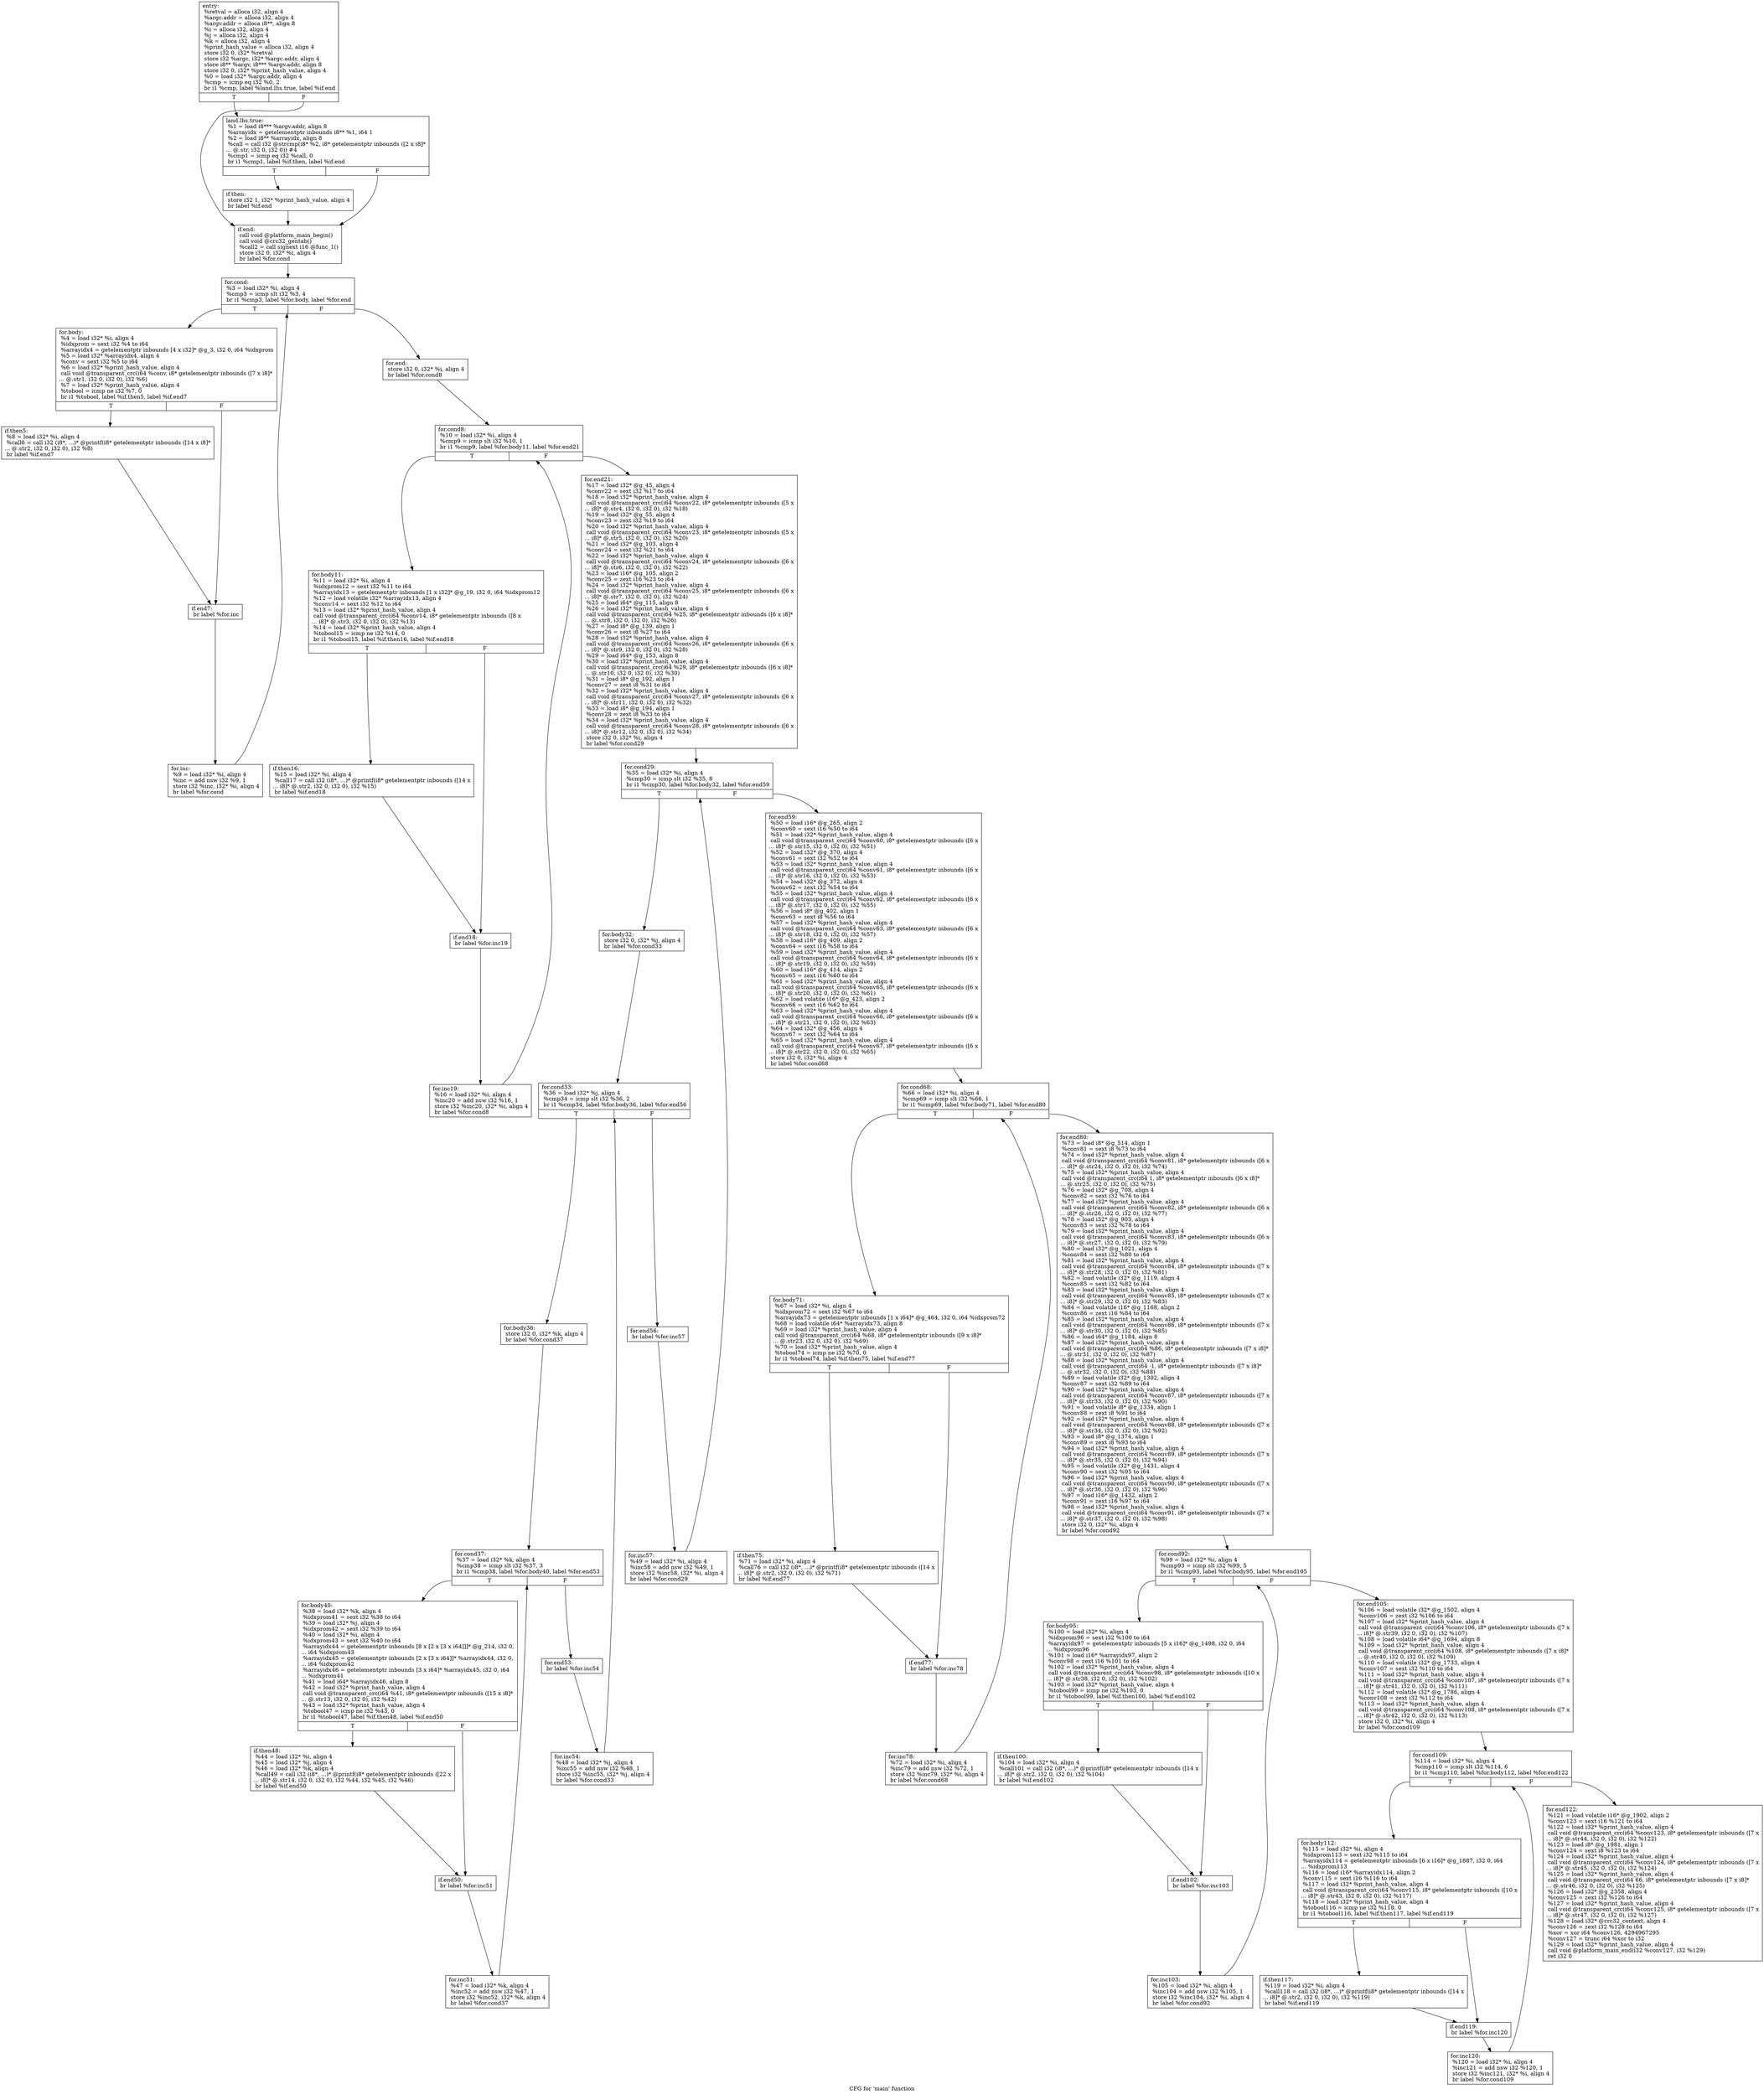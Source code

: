 digraph "CFG for 'main' function" {
	label="CFG for 'main' function";

	Node0xb9ffd60 [shape=record,label="{entry:\l  %retval = alloca i32, align 4\l  %argc.addr = alloca i32, align 4\l  %argv.addr = alloca i8**, align 8\l  %i = alloca i32, align 4\l  %j = alloca i32, align 4\l  %k = alloca i32, align 4\l  %print_hash_value = alloca i32, align 4\l  store i32 0, i32* %retval\l  store i32 %argc, i32* %argc.addr, align 4\l  store i8** %argv, i8*** %argv.addr, align 8\l  store i32 0, i32* %print_hash_value, align 4\l  %0 = load i32* %argc.addr, align 4\l  %cmp = icmp eq i32 %0, 2\l  br i1 %cmp, label %land.lhs.true, label %if.end\l|{<s0>T|<s1>F}}"];
	Node0xb9ffd60:s0 -> Node0xb9ffd90;
	Node0xb9ffd60:s1 -> Node0xba138b0;
	Node0xb9ffd90 [shape=record,label="{land.lhs.true:                                    \l  %1 = load i8*** %argv.addr, align 8\l  %arrayidx = getelementptr inbounds i8** %1, i64 1\l  %2 = load i8** %arrayidx, align 8\l  %call = call i32 @strcmp(i8* %2, i8* getelementptr inbounds ([2 x i8]*\l... @.str, i32 0, i32 0)) #4\l  %cmp1 = icmp eq i32 %call, 0\l  br i1 %cmp1, label %if.then, label %if.end\l|{<s0>T|<s1>F}}"];
	Node0xb9ffd90:s0 -> Node0xb9ffdc0;
	Node0xb9ffd90:s1 -> Node0xba138b0;
	Node0xb9ffdc0 [shape=record,label="{if.then:                                          \l  store i32 1, i32* %print_hash_value, align 4\l  br label %if.end\l}"];
	Node0xb9ffdc0 -> Node0xba138b0;
	Node0xba138b0 [shape=record,label="{if.end:                                           \l  call void @platform_main_begin()\l  call void @crc32_gentab()\l  %call2 = call signext i16 @func_1()\l  store i32 0, i32* %i, align 4\l  br label %for.cond\l}"];
	Node0xba138b0 -> Node0xb9ffdf0;
	Node0xb9ffdf0 [shape=record,label="{for.cond:                                         \l  %3 = load i32* %i, align 4\l  %cmp3 = icmp slt i32 %3, 4\l  br i1 %cmp3, label %for.body, label %for.end\l|{<s0>T|<s1>F}}"];
	Node0xb9ffdf0:s0 -> Node0xba0c6d0;
	Node0xb9ffdf0:s1 -> Node0xba0c790;
	Node0xba0c6d0 [shape=record,label="{for.body:                                         \l  %4 = load i32* %i, align 4\l  %idxprom = sext i32 %4 to i64\l  %arrayidx4 = getelementptr inbounds [4 x i32]* @g_3, i32 0, i64 %idxprom\l  %5 = load i32* %arrayidx4, align 4\l  %conv = sext i32 %5 to i64\l  %6 = load i32* %print_hash_value, align 4\l  call void @transparent_crc(i64 %conv, i8* getelementptr inbounds ([7 x i8]*\l... @.str1, i32 0, i32 0), i32 %6)\l  %7 = load i32* %print_hash_value, align 4\l  %tobool = icmp ne i32 %7, 0\l  br i1 %tobool, label %if.then5, label %if.end7\l|{<s0>T|<s1>F}}"];
	Node0xba0c6d0:s0 -> Node0xba0c700;
	Node0xba0c6d0:s1 -> Node0xba0c730;
	Node0xba0c700 [shape=record,label="{if.then5:                                         \l  %8 = load i32* %i, align 4\l  %call6 = call i32 (i8*, ...)* @printf(i8* getelementptr inbounds ([14 x i8]*\l... @.str2, i32 0, i32 0), i32 %8)\l  br label %if.end7\l}"];
	Node0xba0c700 -> Node0xba0c730;
	Node0xba0c730 [shape=record,label="{if.end7:                                          \l  br label %for.inc\l}"];
	Node0xba0c730 -> Node0xba0c760;
	Node0xba0c760 [shape=record,label="{for.inc:                                          \l  %9 = load i32* %i, align 4\l  %inc = add nsw i32 %9, 1\l  store i32 %inc, i32* %i, align 4\l  br label %for.cond\l}"];
	Node0xba0c760 -> Node0xb9ffdf0;
	Node0xba0c790 [shape=record,label="{for.end:                                          \l  store i32 0, i32* %i, align 4\l  br label %for.cond8\l}"];
	Node0xba0c790 -> Node0xba0c7c0;
	Node0xba0c7c0 [shape=record,label="{for.cond8:                                        \l  %10 = load i32* %i, align 4\l  %cmp9 = icmp slt i32 %10, 1\l  br i1 %cmp9, label %for.body11, label %for.end21\l|{<s0>T|<s1>F}}"];
	Node0xba0c7c0:s0 -> Node0xba0c7f0;
	Node0xba0c7c0:s1 -> Node0xba0c8b0;
	Node0xba0c7f0 [shape=record,label="{for.body11:                                       \l  %11 = load i32* %i, align 4\l  %idxprom12 = sext i32 %11 to i64\l  %arrayidx13 = getelementptr inbounds [1 x i32]* @g_19, i32 0, i64 %idxprom12\l  %12 = load volatile i32* %arrayidx13, align 4\l  %conv14 = sext i32 %12 to i64\l  %13 = load i32* %print_hash_value, align 4\l  call void @transparent_crc(i64 %conv14, i8* getelementptr inbounds ([8 x\l... i8]* @.str3, i32 0, i32 0), i32 %13)\l  %14 = load i32* %print_hash_value, align 4\l  %tobool15 = icmp ne i32 %14, 0\l  br i1 %tobool15, label %if.then16, label %if.end18\l|{<s0>T|<s1>F}}"];
	Node0xba0c7f0:s0 -> Node0xba0c820;
	Node0xba0c7f0:s1 -> Node0xba0c850;
	Node0xba0c820 [shape=record,label="{if.then16:                                        \l  %15 = load i32* %i, align 4\l  %call17 = call i32 (i8*, ...)* @printf(i8* getelementptr inbounds ([14 x\l... i8]* @.str2, i32 0, i32 0), i32 %15)\l  br label %if.end18\l}"];
	Node0xba0c820 -> Node0xba0c850;
	Node0xba0c850 [shape=record,label="{if.end18:                                         \l  br label %for.inc19\l}"];
	Node0xba0c850 -> Node0xba0c880;
	Node0xba0c880 [shape=record,label="{for.inc19:                                        \l  %16 = load i32* %i, align 4\l  %inc20 = add nsw i32 %16, 1\l  store i32 %inc20, i32* %i, align 4\l  br label %for.cond8\l}"];
	Node0xba0c880 -> Node0xba0c7c0;
	Node0xba0c8b0 [shape=record,label="{for.end21:                                        \l  %17 = load i32* @g_45, align 4\l  %conv22 = sext i32 %17 to i64\l  %18 = load i32* %print_hash_value, align 4\l  call void @transparent_crc(i64 %conv22, i8* getelementptr inbounds ([5 x\l... i8]* @.str4, i32 0, i32 0), i32 %18)\l  %19 = load i32* @g_55, align 4\l  %conv23 = zext i32 %19 to i64\l  %20 = load i32* %print_hash_value, align 4\l  call void @transparent_crc(i64 %conv23, i8* getelementptr inbounds ([5 x\l... i8]* @.str5, i32 0, i32 0), i32 %20)\l  %21 = load i32* @g_103, align 4\l  %conv24 = sext i32 %21 to i64\l  %22 = load i32* %print_hash_value, align 4\l  call void @transparent_crc(i64 %conv24, i8* getelementptr inbounds ([6 x\l... i8]* @.str6, i32 0, i32 0), i32 %22)\l  %23 = load i16* @g_105, align 2\l  %conv25 = zext i16 %23 to i64\l  %24 = load i32* %print_hash_value, align 4\l  call void @transparent_crc(i64 %conv25, i8* getelementptr inbounds ([6 x\l... i8]* @.str7, i32 0, i32 0), i32 %24)\l  %25 = load i64* @g_115, align 8\l  %26 = load i32* %print_hash_value, align 4\l  call void @transparent_crc(i64 %25, i8* getelementptr inbounds ([6 x i8]*\l... @.str8, i32 0, i32 0), i32 %26)\l  %27 = load i8* @g_139, align 1\l  %conv26 = sext i8 %27 to i64\l  %28 = load i32* %print_hash_value, align 4\l  call void @transparent_crc(i64 %conv26, i8* getelementptr inbounds ([6 x\l... i8]* @.str9, i32 0, i32 0), i32 %28)\l  %29 = load i64* @g_153, align 8\l  %30 = load i32* %print_hash_value, align 4\l  call void @transparent_crc(i64 %29, i8* getelementptr inbounds ([6 x i8]*\l... @.str10, i32 0, i32 0), i32 %30)\l  %31 = load i8* @g_192, align 1\l  %conv27 = zext i8 %31 to i64\l  %32 = load i32* %print_hash_value, align 4\l  call void @transparent_crc(i64 %conv27, i8* getelementptr inbounds ([6 x\l... i8]* @.str11, i32 0, i32 0), i32 %32)\l  %33 = load i8* @g_194, align 1\l  %conv28 = zext i8 %33 to i64\l  %34 = load i32* %print_hash_value, align 4\l  call void @transparent_crc(i64 %conv28, i8* getelementptr inbounds ([6 x\l... i8]* @.str12, i32 0, i32 0), i32 %34)\l  store i32 0, i32* %i, align 4\l  br label %for.cond29\l}"];
	Node0xba0c8b0 -> Node0xba0c8e0;
	Node0xba0c8e0 [shape=record,label="{for.cond29:                                       \l  %35 = load i32* %i, align 4\l  %cmp30 = icmp slt i32 %35, 8\l  br i1 %cmp30, label %for.body32, label %for.end59\l|{<s0>T|<s1>F}}"];
	Node0xba0c8e0:s0 -> Node0xba0c910;
	Node0xba0c8e0:s1 -> Node0xba0cb50;
	Node0xba0c910 [shape=record,label="{for.body32:                                       \l  store i32 0, i32* %j, align 4\l  br label %for.cond33\l}"];
	Node0xba0c910 -> Node0xba0c940;
	Node0xba0c940 [shape=record,label="{for.cond33:                                       \l  %36 = load i32* %j, align 4\l  %cmp34 = icmp slt i32 %36, 2\l  br i1 %cmp34, label %for.body36, label %for.end56\l|{<s0>T|<s1>F}}"];
	Node0xba0c940:s0 -> Node0xba0c970;
	Node0xba0c940:s1 -> Node0xba0caf0;
	Node0xba0c970 [shape=record,label="{for.body36:                                       \l  store i32 0, i32* %k, align 4\l  br label %for.cond37\l}"];
	Node0xba0c970 -> Node0xba0c9a0;
	Node0xba0c9a0 [shape=record,label="{for.cond37:                                       \l  %37 = load i32* %k, align 4\l  %cmp38 = icmp slt i32 %37, 3\l  br i1 %cmp38, label %for.body40, label %for.end53\l|{<s0>T|<s1>F}}"];
	Node0xba0c9a0:s0 -> Node0xba0c9d0;
	Node0xba0c9a0:s1 -> Node0xba0ca90;
	Node0xba0c9d0 [shape=record,label="{for.body40:                                       \l  %38 = load i32* %k, align 4\l  %idxprom41 = sext i32 %38 to i64\l  %39 = load i32* %j, align 4\l  %idxprom42 = sext i32 %39 to i64\l  %40 = load i32* %i, align 4\l  %idxprom43 = sext i32 %40 to i64\l  %arrayidx44 = getelementptr inbounds [8 x [2 x [3 x i64]]]* @g_214, i32 0,\l... i64 %idxprom43\l  %arrayidx45 = getelementptr inbounds [2 x [3 x i64]]* %arrayidx44, i32 0,\l... i64 %idxprom42\l  %arrayidx46 = getelementptr inbounds [3 x i64]* %arrayidx45, i32 0, i64\l... %idxprom41\l  %41 = load i64* %arrayidx46, align 8\l  %42 = load i32* %print_hash_value, align 4\l  call void @transparent_crc(i64 %41, i8* getelementptr inbounds ([15 x i8]*\l... @.str13, i32 0, i32 0), i32 %42)\l  %43 = load i32* %print_hash_value, align 4\l  %tobool47 = icmp ne i32 %43, 0\l  br i1 %tobool47, label %if.then48, label %if.end50\l|{<s0>T|<s1>F}}"];
	Node0xba0c9d0:s0 -> Node0xba0ca00;
	Node0xba0c9d0:s1 -> Node0xba0ca30;
	Node0xba0ca00 [shape=record,label="{if.then48:                                        \l  %44 = load i32* %i, align 4\l  %45 = load i32* %j, align 4\l  %46 = load i32* %k, align 4\l  %call49 = call i32 (i8*, ...)* @printf(i8* getelementptr inbounds ([22 x\l... i8]* @.str14, i32 0, i32 0), i32 %44, i32 %45, i32 %46)\l  br label %if.end50\l}"];
	Node0xba0ca00 -> Node0xba0ca30;
	Node0xba0ca30 [shape=record,label="{if.end50:                                         \l  br label %for.inc51\l}"];
	Node0xba0ca30 -> Node0xba0ca60;
	Node0xba0ca60 [shape=record,label="{for.inc51:                                        \l  %47 = load i32* %k, align 4\l  %inc52 = add nsw i32 %47, 1\l  store i32 %inc52, i32* %k, align 4\l  br label %for.cond37\l}"];
	Node0xba0ca60 -> Node0xba0c9a0;
	Node0xba0ca90 [shape=record,label="{for.end53:                                        \l  br label %for.inc54\l}"];
	Node0xba0ca90 -> Node0xba0cac0;
	Node0xba0cac0 [shape=record,label="{for.inc54:                                        \l  %48 = load i32* %j, align 4\l  %inc55 = add nsw i32 %48, 1\l  store i32 %inc55, i32* %j, align 4\l  br label %for.cond33\l}"];
	Node0xba0cac0 -> Node0xba0c940;
	Node0xba0caf0 [shape=record,label="{for.end56:                                        \l  br label %for.inc57\l}"];
	Node0xba0caf0 -> Node0xba0cb20;
	Node0xba0cb20 [shape=record,label="{for.inc57:                                        \l  %49 = load i32* %i, align 4\l  %inc58 = add nsw i32 %49, 1\l  store i32 %inc58, i32* %i, align 4\l  br label %for.cond29\l}"];
	Node0xba0cb20 -> Node0xba0c8e0;
	Node0xba0cb50 [shape=record,label="{for.end59:                                        \l  %50 = load i16* @g_265, align 2\l  %conv60 = sext i16 %50 to i64\l  %51 = load i32* %print_hash_value, align 4\l  call void @transparent_crc(i64 %conv60, i8* getelementptr inbounds ([6 x\l... i8]* @.str15, i32 0, i32 0), i32 %51)\l  %52 = load i32* @g_370, align 4\l  %conv61 = sext i32 %52 to i64\l  %53 = load i32* %print_hash_value, align 4\l  call void @transparent_crc(i64 %conv61, i8* getelementptr inbounds ([6 x\l... i8]* @.str16, i32 0, i32 0), i32 %53)\l  %54 = load i32* @g_372, align 4\l  %conv62 = zext i32 %54 to i64\l  %55 = load i32* %print_hash_value, align 4\l  call void @transparent_crc(i64 %conv62, i8* getelementptr inbounds ([6 x\l... i8]* @.str17, i32 0, i32 0), i32 %55)\l  %56 = load i8* @g_402, align 1\l  %conv63 = zext i8 %56 to i64\l  %57 = load i32* %print_hash_value, align 4\l  call void @transparent_crc(i64 %conv63, i8* getelementptr inbounds ([6 x\l... i8]* @.str18, i32 0, i32 0), i32 %57)\l  %58 = load i16* @g_409, align 2\l  %conv64 = sext i16 %58 to i64\l  %59 = load i32* %print_hash_value, align 4\l  call void @transparent_crc(i64 %conv64, i8* getelementptr inbounds ([6 x\l... i8]* @.str19, i32 0, i32 0), i32 %59)\l  %60 = load i16* @g_414, align 2\l  %conv65 = zext i16 %60 to i64\l  %61 = load i32* %print_hash_value, align 4\l  call void @transparent_crc(i64 %conv65, i8* getelementptr inbounds ([6 x\l... i8]* @.str20, i32 0, i32 0), i32 %61)\l  %62 = load volatile i16* @g_423, align 2\l  %conv66 = sext i16 %62 to i64\l  %63 = load i32* %print_hash_value, align 4\l  call void @transparent_crc(i64 %conv66, i8* getelementptr inbounds ([6 x\l... i8]* @.str21, i32 0, i32 0), i32 %63)\l  %64 = load i32* @g_456, align 4\l  %conv67 = zext i32 %64 to i64\l  %65 = load i32* %print_hash_value, align 4\l  call void @transparent_crc(i64 %conv67, i8* getelementptr inbounds ([6 x\l... i8]* @.str22, i32 0, i32 0), i32 %65)\l  store i32 0, i32* %i, align 4\l  br label %for.cond68\l}"];
	Node0xba0cb50 -> Node0xba0cb80;
	Node0xba0cb80 [shape=record,label="{for.cond68:                                       \l  %66 = load i32* %i, align 4\l  %cmp69 = icmp slt i32 %66, 1\l  br i1 %cmp69, label %for.body71, label %for.end80\l|{<s0>T|<s1>F}}"];
	Node0xba0cb80:s0 -> Node0xba0cbb0;
	Node0xba0cb80:s1 -> Node0xba0cc70;
	Node0xba0cbb0 [shape=record,label="{for.body71:                                       \l  %67 = load i32* %i, align 4\l  %idxprom72 = sext i32 %67 to i64\l  %arrayidx73 = getelementptr inbounds [1 x i64]* @g_464, i32 0, i64 %idxprom72\l  %68 = load volatile i64* %arrayidx73, align 8\l  %69 = load i32* %print_hash_value, align 4\l  call void @transparent_crc(i64 %68, i8* getelementptr inbounds ([9 x i8]*\l... @.str23, i32 0, i32 0), i32 %69)\l  %70 = load i32* %print_hash_value, align 4\l  %tobool74 = icmp ne i32 %70, 0\l  br i1 %tobool74, label %if.then75, label %if.end77\l|{<s0>T|<s1>F}}"];
	Node0xba0cbb0:s0 -> Node0xba0cbe0;
	Node0xba0cbb0:s1 -> Node0xba0cc10;
	Node0xba0cbe0 [shape=record,label="{if.then75:                                        \l  %71 = load i32* %i, align 4\l  %call76 = call i32 (i8*, ...)* @printf(i8* getelementptr inbounds ([14 x\l... i8]* @.str2, i32 0, i32 0), i32 %71)\l  br label %if.end77\l}"];
	Node0xba0cbe0 -> Node0xba0cc10;
	Node0xba0cc10 [shape=record,label="{if.end77:                                         \l  br label %for.inc78\l}"];
	Node0xba0cc10 -> Node0xba0cc40;
	Node0xba0cc40 [shape=record,label="{for.inc78:                                        \l  %72 = load i32* %i, align 4\l  %inc79 = add nsw i32 %72, 1\l  store i32 %inc79, i32* %i, align 4\l  br label %for.cond68\l}"];
	Node0xba0cc40 -> Node0xba0cb80;
	Node0xba0cc70 [shape=record,label="{for.end80:                                        \l  %73 = load i8* @g_514, align 1\l  %conv81 = sext i8 %73 to i64\l  %74 = load i32* %print_hash_value, align 4\l  call void @transparent_crc(i64 %conv81, i8* getelementptr inbounds ([6 x\l... i8]* @.str24, i32 0, i32 0), i32 %74)\l  %75 = load i32* %print_hash_value, align 4\l  call void @transparent_crc(i64 1, i8* getelementptr inbounds ([6 x i8]*\l... @.str25, i32 0, i32 0), i32 %75)\l  %76 = load i32* @g_708, align 4\l  %conv82 = sext i32 %76 to i64\l  %77 = load i32* %print_hash_value, align 4\l  call void @transparent_crc(i64 %conv82, i8* getelementptr inbounds ([6 x\l... i8]* @.str26, i32 0, i32 0), i32 %77)\l  %78 = load i32* @g_903, align 4\l  %conv83 = sext i32 %78 to i64\l  %79 = load i32* %print_hash_value, align 4\l  call void @transparent_crc(i64 %conv83, i8* getelementptr inbounds ([6 x\l... i8]* @.str27, i32 0, i32 0), i32 %79)\l  %80 = load i32* @g_1021, align 4\l  %conv84 = sext i32 %80 to i64\l  %81 = load i32* %print_hash_value, align 4\l  call void @transparent_crc(i64 %conv84, i8* getelementptr inbounds ([7 x\l... i8]* @.str28, i32 0, i32 0), i32 %81)\l  %82 = load volatile i32* @g_1119, align 4\l  %conv85 = sext i32 %82 to i64\l  %83 = load i32* %print_hash_value, align 4\l  call void @transparent_crc(i64 %conv85, i8* getelementptr inbounds ([7 x\l... i8]* @.str29, i32 0, i32 0), i32 %83)\l  %84 = load volatile i16* @g_1168, align 2\l  %conv86 = zext i16 %84 to i64\l  %85 = load i32* %print_hash_value, align 4\l  call void @transparent_crc(i64 %conv86, i8* getelementptr inbounds ([7 x\l... i8]* @.str30, i32 0, i32 0), i32 %85)\l  %86 = load i64* @g_1184, align 8\l  %87 = load i32* %print_hash_value, align 4\l  call void @transparent_crc(i64 %86, i8* getelementptr inbounds ([7 x i8]*\l... @.str31, i32 0, i32 0), i32 %87)\l  %88 = load i32* %print_hash_value, align 4\l  call void @transparent_crc(i64 -1, i8* getelementptr inbounds ([7 x i8]*\l... @.str32, i32 0, i32 0), i32 %88)\l  %89 = load volatile i32* @g_1302, align 4\l  %conv87 = sext i32 %89 to i64\l  %90 = load i32* %print_hash_value, align 4\l  call void @transparent_crc(i64 %conv87, i8* getelementptr inbounds ([7 x\l... i8]* @.str33, i32 0, i32 0), i32 %90)\l  %91 = load volatile i8* @g_1334, align 1\l  %conv88 = zext i8 %91 to i64\l  %92 = load i32* %print_hash_value, align 4\l  call void @transparent_crc(i64 %conv88, i8* getelementptr inbounds ([7 x\l... i8]* @.str34, i32 0, i32 0), i32 %92)\l  %93 = load i8* @g_1374, align 1\l  %conv89 = zext i8 %93 to i64\l  %94 = load i32* %print_hash_value, align 4\l  call void @transparent_crc(i64 %conv89, i8* getelementptr inbounds ([7 x\l... i8]* @.str35, i32 0, i32 0), i32 %94)\l  %95 = load volatile i32* @g_1431, align 4\l  %conv90 = sext i32 %95 to i64\l  %96 = load i32* %print_hash_value, align 4\l  call void @transparent_crc(i64 %conv90, i8* getelementptr inbounds ([7 x\l... i8]* @.str36, i32 0, i32 0), i32 %96)\l  %97 = load i16* @g_1432, align 2\l  %conv91 = zext i16 %97 to i64\l  %98 = load i32* %print_hash_value, align 4\l  call void @transparent_crc(i64 %conv91, i8* getelementptr inbounds ([7 x\l... i8]* @.str37, i32 0, i32 0), i32 %98)\l  store i32 0, i32* %i, align 4\l  br label %for.cond92\l}"];
	Node0xba0cc70 -> Node0xba0cca0;
	Node0xba0cca0 [shape=record,label="{for.cond92:                                       \l  %99 = load i32* %i, align 4\l  %cmp93 = icmp slt i32 %99, 5\l  br i1 %cmp93, label %for.body95, label %for.end105\l|{<s0>T|<s1>F}}"];
	Node0xba0cca0:s0 -> Node0xba0ccd0;
	Node0xba0cca0:s1 -> Node0xba0cd90;
	Node0xba0ccd0 [shape=record,label="{for.body95:                                       \l  %100 = load i32* %i, align 4\l  %idxprom96 = sext i32 %100 to i64\l  %arrayidx97 = getelementptr inbounds [5 x i16]* @g_1498, i32 0, i64\l... %idxprom96\l  %101 = load i16* %arrayidx97, align 2\l  %conv98 = zext i16 %101 to i64\l  %102 = load i32* %print_hash_value, align 4\l  call void @transparent_crc(i64 %conv98, i8* getelementptr inbounds ([10 x\l... i8]* @.str38, i32 0, i32 0), i32 %102)\l  %103 = load i32* %print_hash_value, align 4\l  %tobool99 = icmp ne i32 %103, 0\l  br i1 %tobool99, label %if.then100, label %if.end102\l|{<s0>T|<s1>F}}"];
	Node0xba0ccd0:s0 -> Node0xba0cd00;
	Node0xba0ccd0:s1 -> Node0xba0cd30;
	Node0xba0cd00 [shape=record,label="{if.then100:                                       \l  %104 = load i32* %i, align 4\l  %call101 = call i32 (i8*, ...)* @printf(i8* getelementptr inbounds ([14 x\l... i8]* @.str2, i32 0, i32 0), i32 %104)\l  br label %if.end102\l}"];
	Node0xba0cd00 -> Node0xba0cd30;
	Node0xba0cd30 [shape=record,label="{if.end102:                                        \l  br label %for.inc103\l}"];
	Node0xba0cd30 -> Node0xba0cd60;
	Node0xba0cd60 [shape=record,label="{for.inc103:                                       \l  %105 = load i32* %i, align 4\l  %inc104 = add nsw i32 %105, 1\l  store i32 %inc104, i32* %i, align 4\l  br label %for.cond92\l}"];
	Node0xba0cd60 -> Node0xba0cca0;
	Node0xba0cd90 [shape=record,label="{for.end105:                                       \l  %106 = load volatile i32* @g_1502, align 4\l  %conv106 = zext i32 %106 to i64\l  %107 = load i32* %print_hash_value, align 4\l  call void @transparent_crc(i64 %conv106, i8* getelementptr inbounds ([7 x\l... i8]* @.str39, i32 0, i32 0), i32 %107)\l  %108 = load volatile i64* @g_1694, align 8\l  %109 = load i32* %print_hash_value, align 4\l  call void @transparent_crc(i64 %108, i8* getelementptr inbounds ([7 x i8]*\l... @.str40, i32 0, i32 0), i32 %109)\l  %110 = load volatile i32* @g_1733, align 4\l  %conv107 = sext i32 %110 to i64\l  %111 = load i32* %print_hash_value, align 4\l  call void @transparent_crc(i64 %conv107, i8* getelementptr inbounds ([7 x\l... i8]* @.str41, i32 0, i32 0), i32 %111)\l  %112 = load volatile i32* @g_1786, align 4\l  %conv108 = zext i32 %112 to i64\l  %113 = load i32* %print_hash_value, align 4\l  call void @transparent_crc(i64 %conv108, i8* getelementptr inbounds ([7 x\l... i8]* @.str42, i32 0, i32 0), i32 %113)\l  store i32 0, i32* %i, align 4\l  br label %for.cond109\l}"];
	Node0xba0cd90 -> Node0xba0cdc0;
	Node0xba0cdc0 [shape=record,label="{for.cond109:                                      \l  %114 = load i32* %i, align 4\l  %cmp110 = icmp slt i32 %114, 6\l  br i1 %cmp110, label %for.body112, label %for.end122\l|{<s0>T|<s1>F}}"];
	Node0xba0cdc0:s0 -> Node0xba0cdf0;
	Node0xba0cdc0:s1 -> Node0xba0ceb0;
	Node0xba0cdf0 [shape=record,label="{for.body112:                                      \l  %115 = load i32* %i, align 4\l  %idxprom113 = sext i32 %115 to i64\l  %arrayidx114 = getelementptr inbounds [6 x i16]* @g_1887, i32 0, i64\l... %idxprom113\l  %116 = load i16* %arrayidx114, align 2\l  %conv115 = sext i16 %116 to i64\l  %117 = load i32* %print_hash_value, align 4\l  call void @transparent_crc(i64 %conv115, i8* getelementptr inbounds ([10 x\l... i8]* @.str43, i32 0, i32 0), i32 %117)\l  %118 = load i32* %print_hash_value, align 4\l  %tobool116 = icmp ne i32 %118, 0\l  br i1 %tobool116, label %if.then117, label %if.end119\l|{<s0>T|<s1>F}}"];
	Node0xba0cdf0:s0 -> Node0xba0ce20;
	Node0xba0cdf0:s1 -> Node0xba0ce50;
	Node0xba0ce20 [shape=record,label="{if.then117:                                       \l  %119 = load i32* %i, align 4\l  %call118 = call i32 (i8*, ...)* @printf(i8* getelementptr inbounds ([14 x\l... i8]* @.str2, i32 0, i32 0), i32 %119)\l  br label %if.end119\l}"];
	Node0xba0ce20 -> Node0xba0ce50;
	Node0xba0ce50 [shape=record,label="{if.end119:                                        \l  br label %for.inc120\l}"];
	Node0xba0ce50 -> Node0xba0ce80;
	Node0xba0ce80 [shape=record,label="{for.inc120:                                       \l  %120 = load i32* %i, align 4\l  %inc121 = add nsw i32 %120, 1\l  store i32 %inc121, i32* %i, align 4\l  br label %for.cond109\l}"];
	Node0xba0ce80 -> Node0xba0cdc0;
	Node0xba0ceb0 [shape=record,label="{for.end122:                                       \l  %121 = load volatile i16* @g_1902, align 2\l  %conv123 = sext i16 %121 to i64\l  %122 = load i32* %print_hash_value, align 4\l  call void @transparent_crc(i64 %conv123, i8* getelementptr inbounds ([7 x\l... i8]* @.str44, i32 0, i32 0), i32 %122)\l  %123 = load i8* @g_1981, align 1\l  %conv124 = sext i8 %123 to i64\l  %124 = load i32* %print_hash_value, align 4\l  call void @transparent_crc(i64 %conv124, i8* getelementptr inbounds ([7 x\l... i8]* @.str45, i32 0, i32 0), i32 %124)\l  %125 = load i32* %print_hash_value, align 4\l  call void @transparent_crc(i64 66, i8* getelementptr inbounds ([7 x i8]*\l... @.str46, i32 0, i32 0), i32 %125)\l  %126 = load i32* @g_2358, align 4\l  %conv125 = zext i32 %126 to i64\l  %127 = load i32* %print_hash_value, align 4\l  call void @transparent_crc(i64 %conv125, i8* getelementptr inbounds ([7 x\l... i8]* @.str47, i32 0, i32 0), i32 %127)\l  %128 = load i32* @crc32_context, align 4\l  %conv126 = zext i32 %128 to i64\l  %xor = xor i64 %conv126, 4294967295\l  %conv127 = trunc i64 %xor to i32\l  %129 = load i32* %print_hash_value, align 4\l  call void @platform_main_end(i32 %conv127, i32 %129)\l  ret i32 0\l}"];
}
